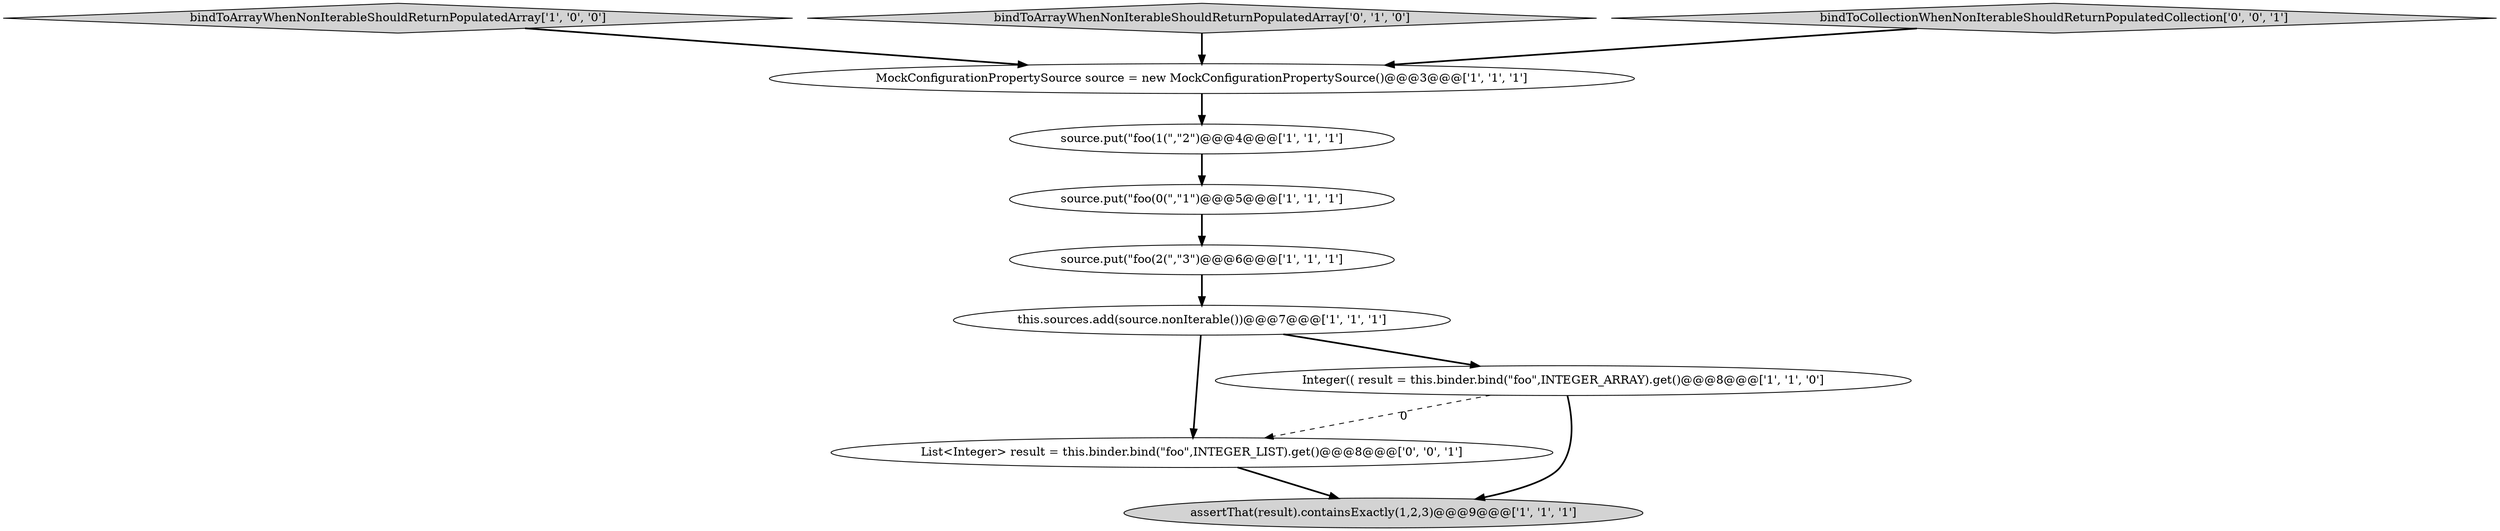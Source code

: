 digraph {
3 [style = filled, label = "bindToArrayWhenNonIterableShouldReturnPopulatedArray['1', '0', '0']", fillcolor = lightgray, shape = diamond image = "AAA0AAABBB1BBB"];
1 [style = filled, label = "this.sources.add(source.nonIterable())@@@7@@@['1', '1', '1']", fillcolor = white, shape = ellipse image = "AAA0AAABBB1BBB"];
4 [style = filled, label = "MockConfigurationPropertySource source = new MockConfigurationPropertySource()@@@3@@@['1', '1', '1']", fillcolor = white, shape = ellipse image = "AAA0AAABBB1BBB"];
8 [style = filled, label = "bindToArrayWhenNonIterableShouldReturnPopulatedArray['0', '1', '0']", fillcolor = lightgray, shape = diamond image = "AAA0AAABBB2BBB"];
6 [style = filled, label = "source.put(\"foo(1(\",\"2\")@@@4@@@['1', '1', '1']", fillcolor = white, shape = ellipse image = "AAA0AAABBB1BBB"];
10 [style = filled, label = "List<Integer> result = this.binder.bind(\"foo\",INTEGER_LIST).get()@@@8@@@['0', '0', '1']", fillcolor = white, shape = ellipse image = "AAA0AAABBB3BBB"];
7 [style = filled, label = "source.put(\"foo(2(\",\"3\")@@@6@@@['1', '1', '1']", fillcolor = white, shape = ellipse image = "AAA0AAABBB1BBB"];
2 [style = filled, label = "source.put(\"foo(0(\",\"1\")@@@5@@@['1', '1', '1']", fillcolor = white, shape = ellipse image = "AAA0AAABBB1BBB"];
0 [style = filled, label = "assertThat(result).containsExactly(1,2,3)@@@9@@@['1', '1', '1']", fillcolor = lightgray, shape = ellipse image = "AAA0AAABBB1BBB"];
5 [style = filled, label = "Integer(( result = this.binder.bind(\"foo\",INTEGER_ARRAY).get()@@@8@@@['1', '1', '0']", fillcolor = white, shape = ellipse image = "AAA0AAABBB1BBB"];
9 [style = filled, label = "bindToCollectionWhenNonIterableShouldReturnPopulatedCollection['0', '0', '1']", fillcolor = lightgray, shape = diamond image = "AAA0AAABBB3BBB"];
1->5 [style = bold, label=""];
7->1 [style = bold, label=""];
2->7 [style = bold, label=""];
8->4 [style = bold, label=""];
5->0 [style = bold, label=""];
5->10 [style = dashed, label="0"];
1->10 [style = bold, label=""];
4->6 [style = bold, label=""];
3->4 [style = bold, label=""];
10->0 [style = bold, label=""];
9->4 [style = bold, label=""];
6->2 [style = bold, label=""];
}
